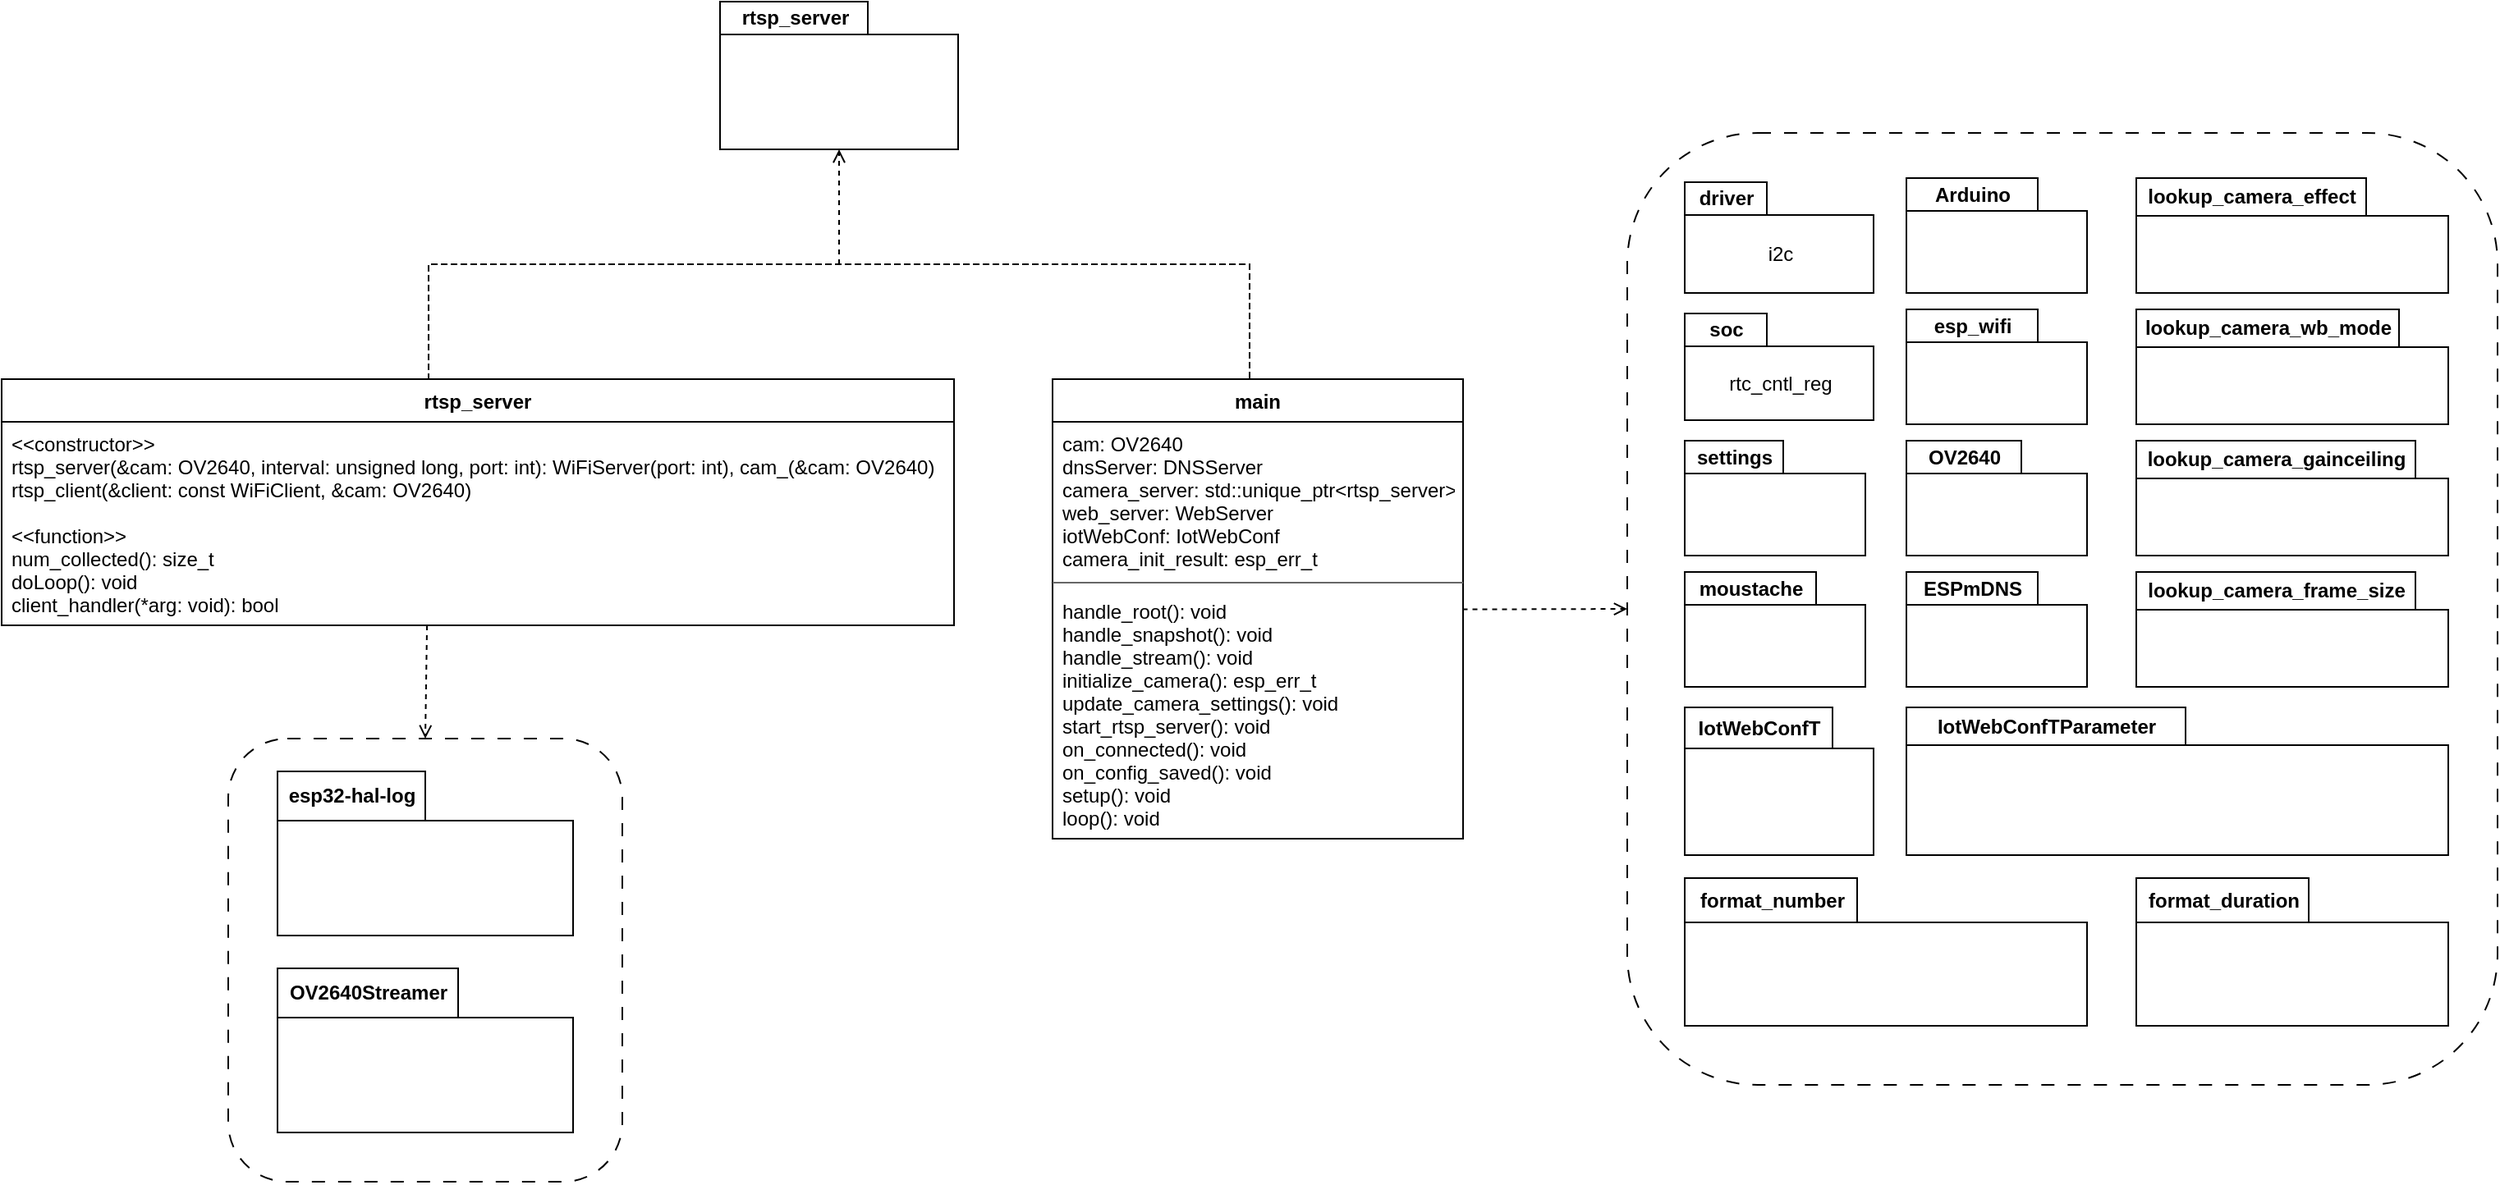<mxfile>
    <diagram id="Yyu_1LGbgSwoWVPKt00M" name="Page-1">
        <mxGraphModel dx="1451" dy="391" grid="1" gridSize="10" guides="1" tooltips="1" connect="1" arrows="1" fold="1" page="1" pageScale="1" pageWidth="850" pageHeight="1100" background="#ffffff" math="0" shadow="0">
            <root>
                <mxCell id="0"/>
                <mxCell id="1" parent="0"/>
                <mxCell id="35" value="" style="rounded=1;whiteSpace=wrap;html=1;fillColor=none;dashed=1;dashPattern=8 8;fontColor=#333333;strokeColor=#000000;" parent="1" vertex="1">
                    <mxGeometry x="-612" y="619.01" width="240" height="270" as="geometry"/>
                </mxCell>
                <mxCell id="20" value="" style="rounded=1;whiteSpace=wrap;html=1;fillColor=none;dashed=1;dashPattern=8 8;fontColor=#000000;strokeColor=#000000;" parent="1" vertex="1">
                    <mxGeometry x="240" y="250" width="530" height="580" as="geometry"/>
                </mxCell>
                <mxCell id="2" value="main" style="swimlane;fontStyle=1;align=center;verticalAlign=top;childLayout=stackLayout;horizontal=1;startSize=26;horizontalStack=0;resizeParent=1;resizeParentMax=0;resizeLast=0;collapsible=1;marginBottom=0;fillColor=none;fontColor=#000000;strokeColor=#000000;" parent="1" vertex="1">
                    <mxGeometry x="-110" y="400" width="250" height="280" as="geometry"/>
                </mxCell>
                <mxCell id="3" value="cam: OV2640&#10;dnsServer: DNSServer&#10;camera_server: std::unique_ptr&lt;rtsp_server&gt;&#10;web_server: WebServer&#10;iotWebConf: IotWebConf&#10;camera_init_result: esp_err_t" style="text;strokeColor=none;fillColor=none;align=left;verticalAlign=top;spacingLeft=4;spacingRight=4;overflow=hidden;rotatable=0;points=[[0,0.5],[1,0.5]];portConstraint=eastwest;fontColor=#000000;" parent="2" vertex="1">
                    <mxGeometry y="26" width="250" height="94" as="geometry"/>
                </mxCell>
                <mxCell id="4" value="" style="line;strokeWidth=1;fillColor=#f5f5f5;align=left;verticalAlign=middle;spacingTop=-1;spacingLeft=3;spacingRight=3;rotatable=0;labelPosition=right;points=[];portConstraint=eastwest;strokeColor=#666666;fontColor=#333333;" parent="2" vertex="1">
                    <mxGeometry y="120" width="250" height="8" as="geometry"/>
                </mxCell>
                <mxCell id="5" value="handle_root(): void&#10;handle_snapshot(): void&#10;handle_stream(): void&#10;initialize_camera(): esp_err_t&#10;update_camera_settings(): void&#10;start_rtsp_server(): void&#10;on_connected(): void&#10;on_config_saved(): void&#10;setup(): void&#10;loop(): void" style="text;strokeColor=none;fillColor=none;align=left;verticalAlign=top;spacingLeft=4;spacingRight=4;overflow=hidden;rotatable=0;points=[[0,0.5],[1,0.5]];portConstraint=eastwest;fontColor=#000000;" parent="2" vertex="1">
                    <mxGeometry y="128" width="250" height="152" as="geometry"/>
                </mxCell>
                <mxCell id="19" value="" style="html=1;verticalAlign=bottom;labelBackgroundColor=none;endArrow=open;endFill=0;dashed=1;entryX=0.5;entryY=1;entryDx=0;entryDy=0;exitX=0.5;exitY=1;exitDx=0;exitDy=0;entryPerimeter=0;fillColor=#f5f5f5;strokeColor=#000000;" parent="1" source="95" target="78" edge="1">
                    <mxGeometry width="160" relative="1" as="geometry">
                        <mxPoint x="210" y="330" as="sourcePoint"/>
                        <mxPoint x="310" y="266.5" as="targetPoint"/>
                    </mxGeometry>
                </mxCell>
                <mxCell id="23" value="rtsp_server" style="swimlane;fontStyle=1;align=center;verticalAlign=top;childLayout=stackLayout;horizontal=1;startSize=26;horizontalStack=0;resizeParent=1;resizeParentMax=0;resizeLast=0;collapsible=1;marginBottom=0;fillColor=none;fontColor=#000000;strokeColor=#000000;" parent="1" vertex="1">
                    <mxGeometry x="-750" y="400" width="580" height="150" as="geometry"/>
                </mxCell>
                <mxCell id="26" value="&lt;&lt;constructor&gt;&gt;&#10;rtsp_server(&amp;cam: OV2640, interval: unsigned long, port: int): WiFiServer(port: int), cam_(&amp;cam: OV2640)&#10;rtsp_client(&amp;client: const WiFiClient, &amp;cam: OV2640)&#10;&#10;&lt;&lt;function&gt;&gt;&#10;num_collected(): size_t&#10;doLoop(): void&#10;client_handler(*arg: void): bool" style="text;strokeColor=#000000;fillColor=none;align=left;verticalAlign=top;spacingLeft=4;spacingRight=4;overflow=hidden;rotatable=0;points=[[0,0.5],[1,0.5]];portConstraint=eastwest;dashed=1;dashPattern=8 8;fontColor=#000000;" parent="23" vertex="1">
                    <mxGeometry y="26" width="580" height="124" as="geometry"/>
                </mxCell>
                <mxCell id="40" value="soc" style="shape=folder;fontStyle=1;tabWidth=50;tabHeight=20;tabPosition=left;html=1;boundedLbl=1;labelInHeader=1;container=1;collapsible=0;fillColor=none;fontColor=#000000;strokeColor=#000000;" parent="1" vertex="1">
                    <mxGeometry x="275" y="360" width="115" height="65" as="geometry"/>
                </mxCell>
                <mxCell id="41" value="rtc_cntl_reg" style="html=1;strokeColor=none;resizeWidth=1;resizeHeight=1;fillColor=none;part=1;connectable=0;allowArrows=0;deletable=0;fontColor=#000000;" parent="40" vertex="1">
                    <mxGeometry width="115.0" height="46.429" relative="1" as="geometry">
                        <mxPoint y="20" as="offset"/>
                    </mxGeometry>
                </mxCell>
                <mxCell id="42" value="driver" style="shape=folder;fontStyle=1;tabWidth=50;tabHeight=20;tabPosition=left;html=1;boundedLbl=1;labelInHeader=1;container=1;collapsible=0;fillColor=none;fontColor=#000000;strokeColor=#000000;" parent="1" vertex="1">
                    <mxGeometry x="275" y="280" width="115" height="67.5" as="geometry"/>
                </mxCell>
                <mxCell id="43" value="i2c" style="html=1;strokeColor=none;resizeWidth=1;resizeHeight=1;fillColor=none;part=1;connectable=0;allowArrows=0;deletable=0;fontColor=#000000;" parent="42" vertex="1">
                    <mxGeometry width="115.0" height="48.214" relative="1" as="geometry">
                        <mxPoint y="20" as="offset"/>
                    </mxGeometry>
                </mxCell>
                <mxCell id="44" value="moustache" style="shape=folder;fontStyle=1;tabWidth=80;tabHeight=20;tabPosition=left;html=1;boundedLbl=1;labelInHeader=1;container=1;collapsible=0;fillColor=none;fontColor=#000000;strokeColor=#000000;" parent="1" vertex="1">
                    <mxGeometry x="275" y="517.5" width="110" height="70" as="geometry"/>
                </mxCell>
                <mxCell id="45" value="" style="html=1;strokeColor=none;resizeWidth=1;resizeHeight=1;fillColor=none;part=1;connectable=0;allowArrows=0;deletable=0;fontColor=#000000;" parent="44" vertex="1">
                    <mxGeometry width="110" height="50" relative="1" as="geometry">
                        <mxPoint y="20" as="offset"/>
                    </mxGeometry>
                </mxCell>
                <mxCell id="46" value="settings" style="shape=folder;fontStyle=1;tabWidth=60;tabHeight=20;tabPosition=left;html=1;boundedLbl=1;labelInHeader=1;container=1;collapsible=0;fillColor=none;fontColor=#000000;strokeColor=#000000;" parent="1" vertex="1">
                    <mxGeometry x="275" y="437.5" width="110" height="70" as="geometry"/>
                </mxCell>
                <mxCell id="47" value="" style="html=1;strokeColor=none;resizeWidth=1;resizeHeight=1;fillColor=none;part=1;connectable=0;allowArrows=0;deletable=0;fontColor=#000000;" parent="46" vertex="1">
                    <mxGeometry width="110" height="50" relative="1" as="geometry">
                        <mxPoint y="20" as="offset"/>
                    </mxGeometry>
                </mxCell>
                <mxCell id="48" value="ESPmDNS" style="shape=folder;fontStyle=1;tabWidth=80;tabHeight=20;tabPosition=left;html=1;boundedLbl=1;labelInHeader=1;container=1;collapsible=0;fillColor=none;fontColor=#000000;strokeColor=#000000;" parent="1" vertex="1">
                    <mxGeometry x="410" y="517.5" width="110" height="70" as="geometry"/>
                </mxCell>
                <mxCell id="49" value="" style="html=1;strokeColor=none;resizeWidth=1;resizeHeight=1;fillColor=none;part=1;connectable=0;allowArrows=0;deletable=0;fontColor=#000000;" parent="48" vertex="1">
                    <mxGeometry width="110" height="50" relative="1" as="geometry">
                        <mxPoint y="20" as="offset"/>
                    </mxGeometry>
                </mxCell>
                <mxCell id="50" value="OV2640" style="shape=folder;fontStyle=1;tabWidth=70;tabHeight=20;tabPosition=left;html=1;boundedLbl=1;labelInHeader=1;container=1;collapsible=0;fillColor=none;fontColor=#000000;strokeColor=#000000;" parent="1" vertex="1">
                    <mxGeometry x="410" y="437.5" width="110" height="70" as="geometry"/>
                </mxCell>
                <mxCell id="51" value="" style="html=1;strokeColor=none;resizeWidth=1;resizeHeight=1;fillColor=none;part=1;connectable=0;allowArrows=0;deletable=0;fontColor=#000000;" parent="50" vertex="1">
                    <mxGeometry width="110" height="50" relative="1" as="geometry">
                        <mxPoint y="20" as="offset"/>
                    </mxGeometry>
                </mxCell>
                <mxCell id="52" value="esp_wifi" style="shape=folder;fontStyle=1;tabWidth=80;tabHeight=20;tabPosition=left;html=1;boundedLbl=1;labelInHeader=1;container=1;collapsible=0;fillColor=none;fontColor=#000000;strokeColor=#000000;" parent="1" vertex="1">
                    <mxGeometry x="410" y="357.5" width="110" height="70" as="geometry"/>
                </mxCell>
                <mxCell id="53" value="" style="html=1;strokeColor=none;resizeWidth=1;resizeHeight=1;fillColor=none;part=1;connectable=0;allowArrows=0;deletable=0;fontColor=#000000;" parent="52" vertex="1">
                    <mxGeometry width="110" height="50" relative="1" as="geometry">
                        <mxPoint y="20" as="offset"/>
                    </mxGeometry>
                </mxCell>
                <mxCell id="55" value="Arduino" style="shape=folder;fontStyle=1;tabWidth=80;tabHeight=20;tabPosition=left;html=1;boundedLbl=1;labelInHeader=1;container=1;collapsible=0;fillColor=none;fontColor=#000000;strokeColor=#000000;" parent="1" vertex="1">
                    <mxGeometry x="410" y="277.5" width="110" height="70" as="geometry"/>
                </mxCell>
                <mxCell id="56" value="" style="html=1;strokeColor=none;resizeWidth=1;resizeHeight=1;fillColor=none;part=1;connectable=0;allowArrows=0;deletable=0;fontColor=#000000;" parent="55" vertex="1">
                    <mxGeometry width="110" height="50" relative="1" as="geometry">
                        <mxPoint y="20" as="offset"/>
                    </mxGeometry>
                </mxCell>
                <mxCell id="62" value="lookup_camera_effect" style="shape=folder;fontStyle=1;tabWidth=140;tabHeight=23;tabPosition=left;html=1;boundedLbl=1;labelInHeader=1;container=1;collapsible=0;fillColor=none;fontColor=#000000;strokeColor=#000000;" parent="1" vertex="1">
                    <mxGeometry x="550" y="277.5" width="190" height="70" as="geometry"/>
                </mxCell>
                <mxCell id="63" value="" style="html=1;strokeColor=none;resizeWidth=1;resizeHeight=1;fillColor=none;part=1;connectable=0;allowArrows=0;deletable=0;fontColor=#000000;" parent="62" vertex="1">
                    <mxGeometry width="190" height="50" relative="1" as="geometry">
                        <mxPoint y="20" as="offset"/>
                    </mxGeometry>
                </mxCell>
                <mxCell id="70" value="lookup_camera_wb_mode" style="shape=folder;fontStyle=1;tabWidth=160;tabHeight=23;tabPosition=left;html=1;boundedLbl=1;labelInHeader=1;container=1;collapsible=0;fillColor=none;fontColor=#000000;strokeColor=#000000;" parent="1" vertex="1">
                    <mxGeometry x="550" y="357.5" width="190" height="70" as="geometry"/>
                </mxCell>
                <mxCell id="71" value="" style="html=1;strokeColor=none;resizeWidth=1;resizeHeight=1;fillColor=none;part=1;connectable=0;allowArrows=0;deletable=0;fontColor=#000000;" parent="70" vertex="1">
                    <mxGeometry width="190" height="50" relative="1" as="geometry">
                        <mxPoint y="20" as="offset"/>
                    </mxGeometry>
                </mxCell>
                <mxCell id="74" value="lookup_camera_gainceiling" style="shape=folder;fontStyle=1;tabWidth=170;tabHeight=23;tabPosition=left;html=1;boundedLbl=1;labelInHeader=1;container=1;collapsible=0;fillColor=none;fontColor=#000000;strokeColor=#000000;" parent="1" vertex="1">
                    <mxGeometry x="550" y="437.5" width="190" height="70" as="geometry"/>
                </mxCell>
                <mxCell id="75" value="" style="html=1;strokeColor=none;resizeWidth=1;resizeHeight=1;fillColor=none;part=1;connectable=0;allowArrows=0;deletable=0;fontColor=#000000;" parent="74" vertex="1">
                    <mxGeometry width="190" height="50" relative="1" as="geometry">
                        <mxPoint y="20" as="offset"/>
                    </mxGeometry>
                </mxCell>
                <mxCell id="76" value="lookup_camera_frame_size" style="shape=folder;fontStyle=1;tabWidth=170;tabHeight=23;tabPosition=left;html=1;boundedLbl=1;labelInHeader=1;container=1;collapsible=0;fillColor=none;fontColor=#000000;strokeColor=#000000;" parent="1" vertex="1">
                    <mxGeometry x="550" y="517.5" width="190" height="70" as="geometry"/>
                </mxCell>
                <mxCell id="77" value="" style="html=1;strokeColor=none;resizeWidth=1;resizeHeight=1;fillColor=none;part=1;connectable=0;allowArrows=0;deletable=0;fontColor=#000000;" parent="76" vertex="1">
                    <mxGeometry width="190" height="50" relative="1" as="geometry">
                        <mxPoint y="20" as="offset"/>
                    </mxGeometry>
                </mxCell>
                <mxCell id="78" value="&lt;font color=&quot;#000000&quot;&gt;rtsp_server&lt;/font&gt;" style="shape=folder;fontStyle=1;tabWidth=90;tabHeight=20;tabPosition=left;html=1;boundedLbl=1;labelInHeader=1;container=1;collapsible=0;fillColor=none;fontColor=#333333;strokeColor=#000000;" parent="1" vertex="1">
                    <mxGeometry x="-312.5" y="170" width="145" height="90" as="geometry"/>
                </mxCell>
                <mxCell id="79" value="" style="html=1;strokeColor=none;resizeWidth=1;resizeHeight=1;fillColor=none;part=1;connectable=0;allowArrows=0;deletable=0;fontColor=none;noLabel=1;" parent="78" vertex="1">
                    <mxGeometry width="145" height="64.286" relative="1" as="geometry">
                        <mxPoint y="20" as="offset"/>
                    </mxGeometry>
                </mxCell>
                <mxCell id="82" value="format_duration" style="shape=folder;fontStyle=1;tabWidth=105;tabHeight=27;tabPosition=left;html=1;boundedLbl=1;labelInHeader=1;container=1;collapsible=0;fillColor=none;fontColor=#000000;strokeColor=#000000;" parent="1" vertex="1">
                    <mxGeometry x="550" y="704" width="190" height="90" as="geometry"/>
                </mxCell>
                <mxCell id="83" value="" style="html=1;strokeColor=none;resizeWidth=1;resizeHeight=1;fillColor=none;part=1;connectable=0;allowArrows=0;deletable=0;fontColor=#000000;" parent="82" vertex="1">
                    <mxGeometry width="190.0" height="64.286" relative="1" as="geometry">
                        <mxPoint y="20" as="offset"/>
                    </mxGeometry>
                </mxCell>
                <mxCell id="84" value="IotWebConfTParameter" style="shape=folder;fontStyle=1;tabWidth=170;tabHeight=23;tabPosition=left;html=1;boundedLbl=1;labelInHeader=1;container=1;collapsible=0;fillColor=none;fontColor=#000000;strokeColor=#000000;" parent="1" vertex="1">
                    <mxGeometry x="410" y="600" width="330" height="90" as="geometry"/>
                </mxCell>
                <mxCell id="85" value="" style="html=1;strokeColor=none;resizeWidth=1;resizeHeight=1;fillColor=none;part=1;connectable=0;allowArrows=0;deletable=0;fontColor=#000000;" parent="84" vertex="1">
                    <mxGeometry width="330" height="64.286" relative="1" as="geometry">
                        <mxPoint y="20" as="offset"/>
                    </mxGeometry>
                </mxCell>
                <mxCell id="88" value="IotWebConfT" style="shape=folder;fontStyle=1;tabWidth=90;tabHeight=25;tabPosition=left;html=1;boundedLbl=1;labelInHeader=1;container=1;collapsible=0;fillColor=none;fontColor=#000000;strokeColor=#000000;" parent="1" vertex="1">
                    <mxGeometry x="275" y="600" width="115" height="90" as="geometry"/>
                </mxCell>
                <mxCell id="89" value="" style="html=1;strokeColor=none;resizeWidth=1;resizeHeight=1;fillColor=none;part=1;connectable=0;allowArrows=0;deletable=0;fontColor=#000000;" parent="88" vertex="1">
                    <mxGeometry width="115" height="64.286" relative="1" as="geometry">
                        <mxPoint y="20" as="offset"/>
                    </mxGeometry>
                </mxCell>
                <mxCell id="90" value="&lt;font color=&quot;#000000&quot;&gt;esp32-hal-log&lt;/font&gt;" style="shape=folder;fontStyle=1;tabWidth=90;tabHeight=30;tabPosition=left;html=1;boundedLbl=1;labelInHeader=1;container=1;collapsible=0;fillColor=none;fontColor=#333333;strokeColor=#000000;" parent="1" vertex="1">
                    <mxGeometry x="-582" y="639.01" width="180" height="100" as="geometry"/>
                </mxCell>
                <mxCell id="91" value="" style="html=1;strokeColor=none;resizeWidth=1;resizeHeight=1;fillColor=none;part=1;connectable=0;allowArrows=0;deletable=0;fontColor=#333333;" parent="90" vertex="1">
                    <mxGeometry width="133.043" height="71.429" relative="1" as="geometry">
                        <mxPoint y="20" as="offset"/>
                    </mxGeometry>
                </mxCell>
                <mxCell id="92" value="&lt;font color=&quot;#000000&quot;&gt;OV2640Streamer&lt;/font&gt;" style="shape=folder;fontStyle=1;tabWidth=110;tabHeight=30;tabPosition=left;html=1;boundedLbl=1;labelInHeader=1;container=1;collapsible=0;fillColor=none;fontColor=#333333;strokeColor=#000000;" parent="1" vertex="1">
                    <mxGeometry x="-582" y="759.01" width="180" height="100" as="geometry"/>
                </mxCell>
                <mxCell id="93" value="" style="html=1;strokeColor=none;resizeWidth=1;resizeHeight=1;fillColor=none;part=1;connectable=0;allowArrows=0;deletable=0;fontColor=#333333;" parent="92" vertex="1">
                    <mxGeometry width="180.0" height="71.429" relative="1" as="geometry">
                        <mxPoint y="20" as="offset"/>
                    </mxGeometry>
                </mxCell>
                <mxCell id="80" value="format_number" style="shape=folder;fontStyle=1;tabWidth=105;tabHeight=27;tabPosition=left;html=1;boundedLbl=1;labelInHeader=1;container=1;collapsible=0;fillColor=none;fontColor=#000000;strokeColor=#000000;" parent="1" vertex="1">
                    <mxGeometry x="275" y="704" width="245" height="90" as="geometry"/>
                </mxCell>
                <mxCell id="81" value="" style="html=1;strokeColor=none;resizeWidth=1;resizeHeight=1;fillColor=none;part=1;connectable=0;allowArrows=0;deletable=0;fontColor=#000000;" parent="80" vertex="1">
                    <mxGeometry width="245.0" height="64.286" relative="1" as="geometry">
                        <mxPoint y="20" as="offset"/>
                    </mxGeometry>
                </mxCell>
                <mxCell id="95" value="" style="shape=partialRectangle;whiteSpace=wrap;html=1;bottom=1;right=1;left=1;top=0;fillColor=none;routingCenterX=-0.5;rotation=-180;dashed=1;fontColor=#333333;strokeColor=#000000;" parent="1" vertex="1">
                    <mxGeometry x="-490" y="330" width="500" height="70" as="geometry"/>
                </mxCell>
                <mxCell id="96" value="" style="html=1;verticalAlign=bottom;labelBackgroundColor=none;endArrow=open;endFill=0;dashed=1;entryX=0.5;entryY=0;entryDx=0;entryDy=0;exitX=0.488;exitY=1.008;exitDx=0;exitDy=0;exitPerimeter=0;fillColor=#f5f5f5;strokeColor=#000000;" parent="1" target="35" edge="1">
                    <mxGeometry width="160" relative="1" as="geometry">
                        <mxPoint x="-490.96" y="550.002" as="sourcePoint"/>
                        <mxPoint x="-264" y="269.01" as="targetPoint"/>
                    </mxGeometry>
                </mxCell>
                <mxCell id="98" value="" style="html=1;verticalAlign=bottom;labelBackgroundColor=none;endArrow=open;endFill=0;dashed=1;entryX=0;entryY=0.5;entryDx=0;entryDy=0;exitX=0.999;exitY=0.081;exitDx=0;exitDy=0;exitPerimeter=0;fillColor=#f5f5f5;strokeColor=#000000;" parent="1" source="5" target="20" edge="1">
                    <mxGeometry width="160" relative="1" as="geometry">
                        <mxPoint x="-0.96" y="710.002" as="sourcePoint"/>
                        <mxPoint x="-2" y="779.01" as="targetPoint"/>
                    </mxGeometry>
                </mxCell>
            </root>
        </mxGraphModel>
    </diagram>
</mxfile>